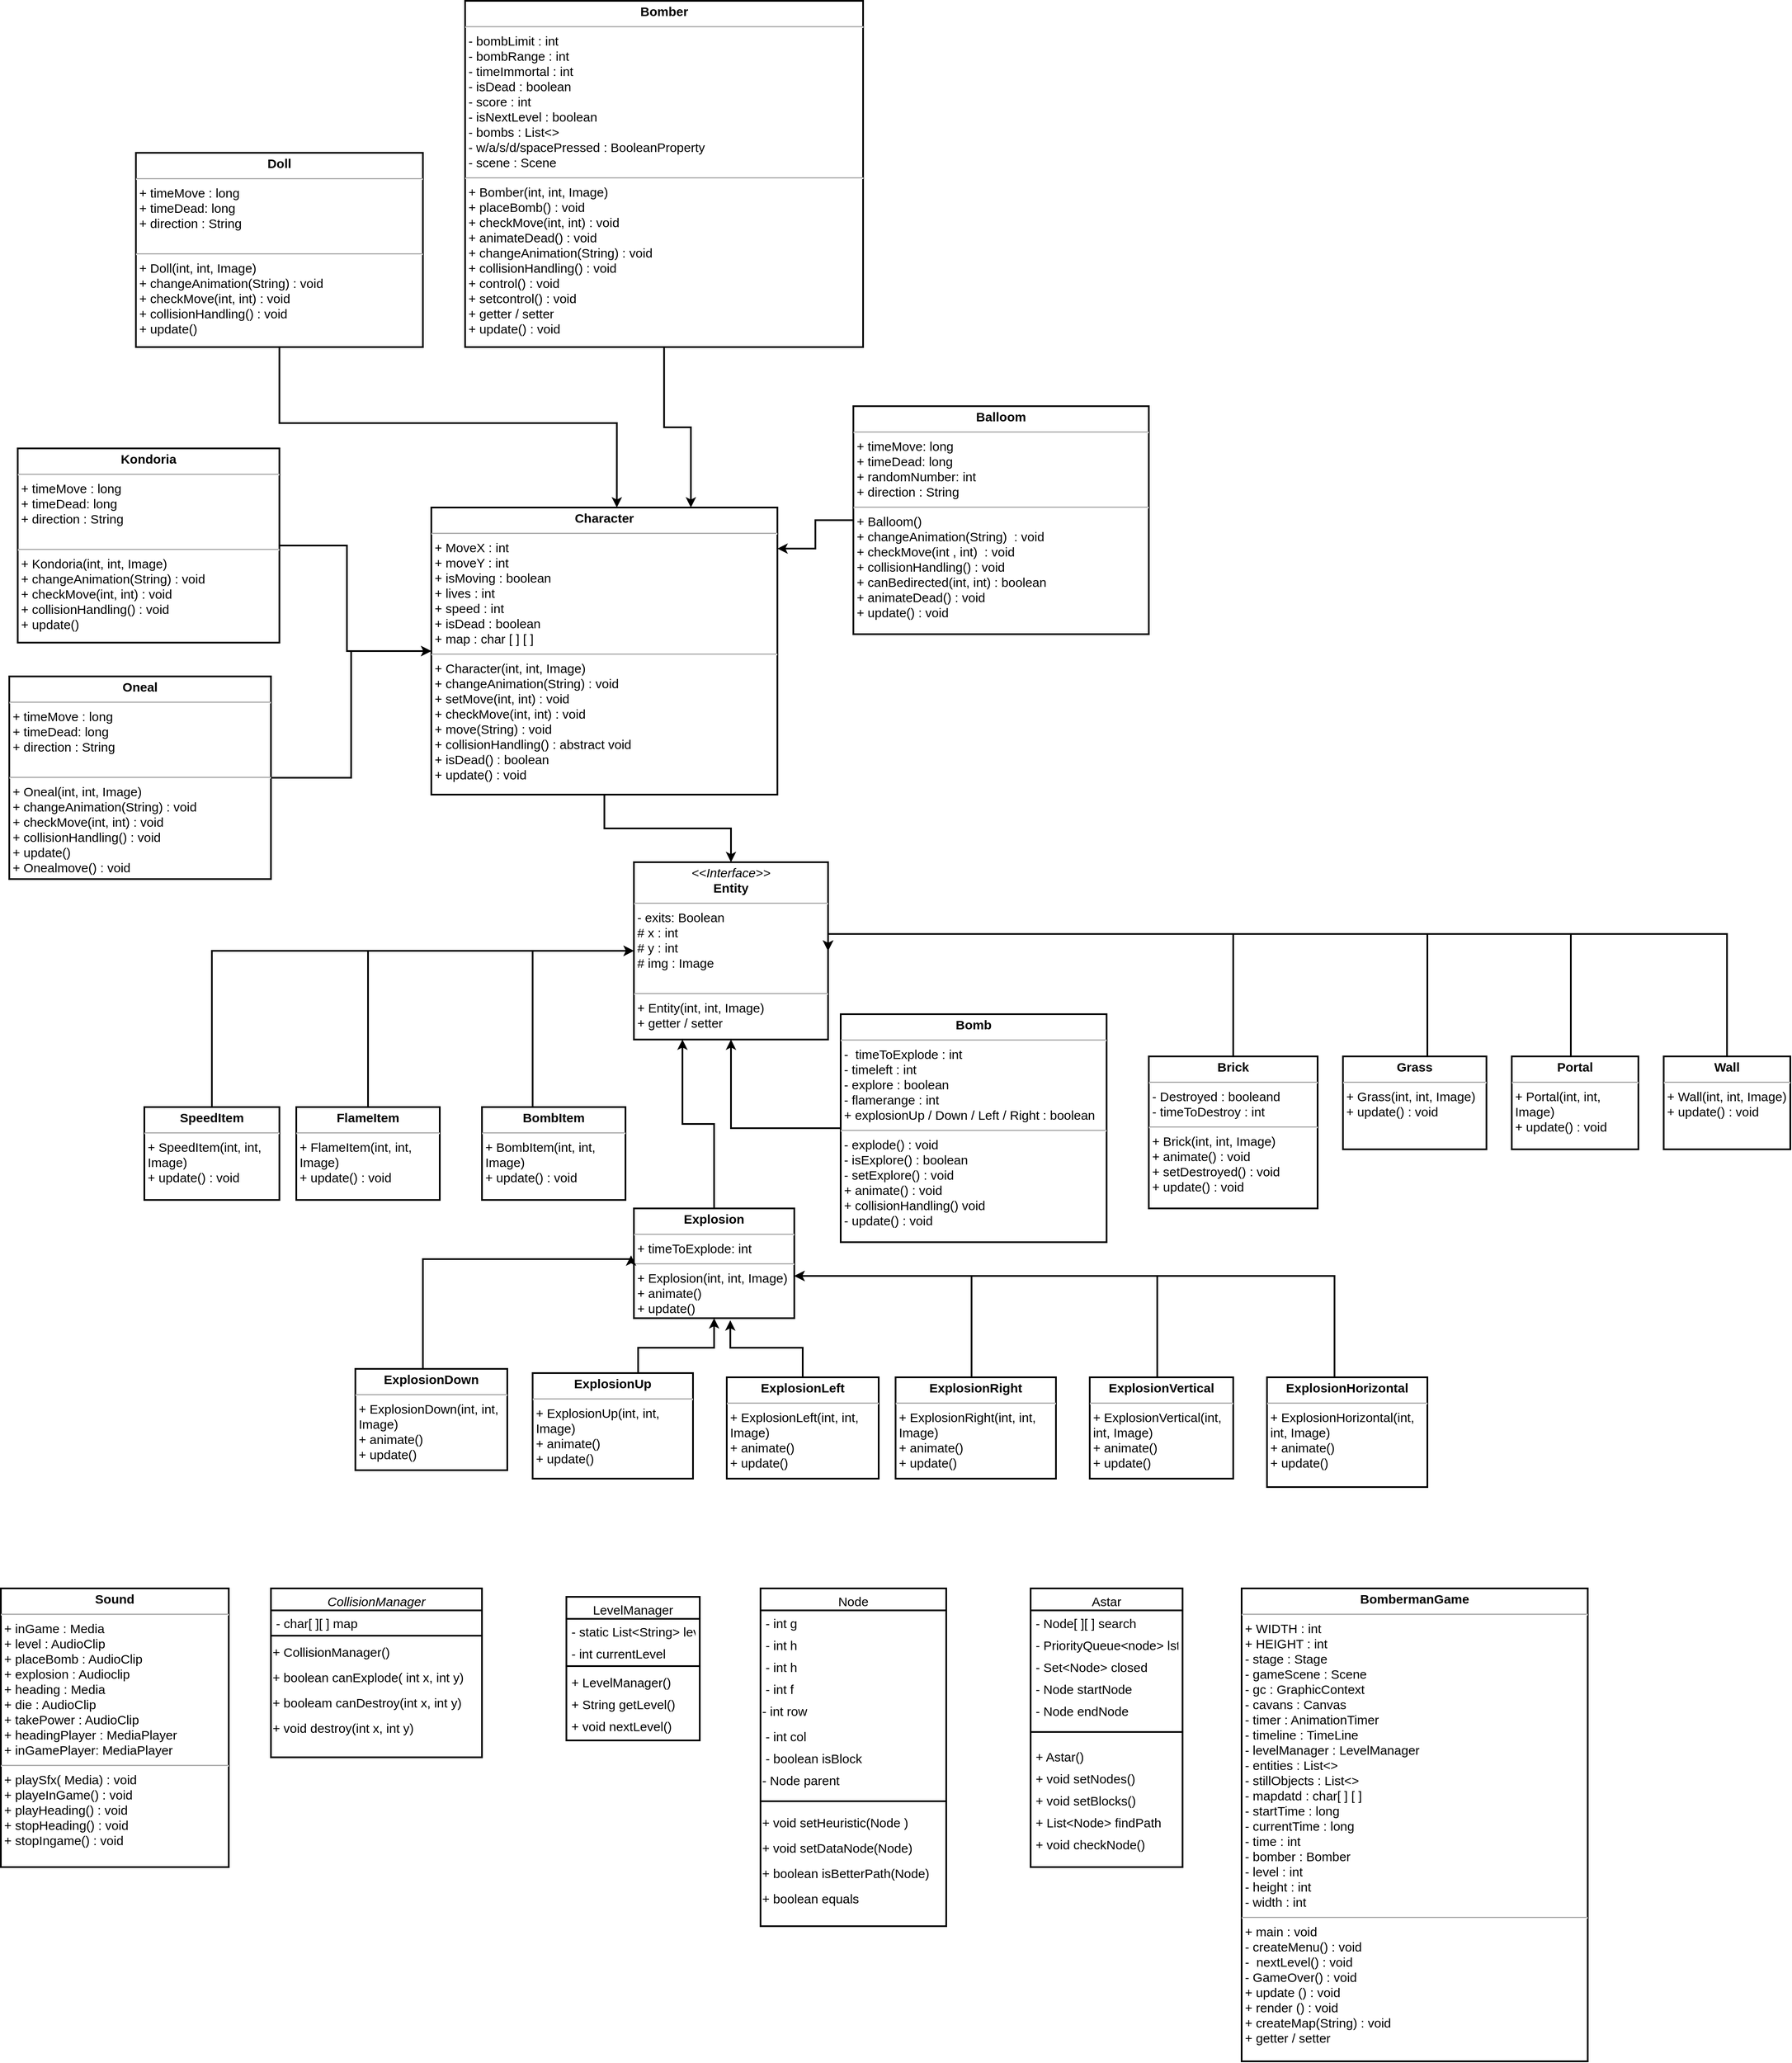 <mxfile version="21.1.2" type="device" pages="2">
  <diagram id="C5RBs43oDa-KdzZeNtuy" name="Page-1">
    <mxGraphModel dx="2100" dy="1338" grid="1" gridSize="10" guides="1" tooltips="1" connect="1" arrows="1" fold="1" page="1" pageScale="1" pageWidth="2339" pageHeight="3300" math="0" shadow="0">
      <root>
        <mxCell id="WIyWlLk6GJQsqaUBKTNV-0" />
        <mxCell id="WIyWlLk6GJQsqaUBKTNV-1" parent="WIyWlLk6GJQsqaUBKTNV-0" />
        <mxCell id="zkfFHV4jXpPFQw0GAbJ--0" value="CollisionManager" style="swimlane;fontStyle=2;align=center;verticalAlign=top;childLayout=stackLayout;horizontal=1;startSize=26;horizontalStack=0;resizeParent=1;resizeLast=0;collapsible=1;marginBottom=0;rounded=0;shadow=0;strokeWidth=2;fontSize=15;" parent="WIyWlLk6GJQsqaUBKTNV-1" vertex="1">
          <mxGeometry x="450" y="2240" width="250" height="200" as="geometry">
            <mxRectangle x="230" y="140" width="160" height="26" as="alternateBounds" />
          </mxGeometry>
        </mxCell>
        <mxCell id="zkfFHV4jXpPFQw0GAbJ--1" value="- char[ ][ ] map" style="text;align=left;verticalAlign=top;spacingLeft=4;spacingRight=4;overflow=hidden;rotatable=0;points=[[0,0.5],[1,0.5]];portConstraint=eastwest;fontSize=15;strokeWidth=2;" parent="zkfFHV4jXpPFQw0GAbJ--0" vertex="1">
          <mxGeometry y="26" width="250" height="26" as="geometry" />
        </mxCell>
        <mxCell id="zkfFHV4jXpPFQw0GAbJ--4" value="" style="line;html=1;strokeWidth=2;align=left;verticalAlign=middle;spacingTop=-1;spacingLeft=3;spacingRight=3;rotatable=0;labelPosition=right;points=[];portConstraint=eastwest;fontSize=15;" parent="zkfFHV4jXpPFQw0GAbJ--0" vertex="1">
          <mxGeometry y="52" width="250" height="8" as="geometry" />
        </mxCell>
        <mxCell id="-Rn3X5GHyDKgFZc6s9M0-0" value="+ CollisionManager()" style="text;html=1;align=left;verticalAlign=middle;resizable=0;points=[];autosize=1;strokeColor=none;fillColor=none;fontSize=15;strokeWidth=2;" vertex="1" parent="zkfFHV4jXpPFQw0GAbJ--0">
          <mxGeometry y="60" width="250" height="30" as="geometry" />
        </mxCell>
        <mxCell id="-Rn3X5GHyDKgFZc6s9M0-4" value="+ boolean canExplode( int x, int y)" style="text;html=1;align=left;verticalAlign=middle;resizable=0;points=[];autosize=1;strokeColor=none;fillColor=none;fontSize=15;strokeWidth=2;" vertex="1" parent="zkfFHV4jXpPFQw0GAbJ--0">
          <mxGeometry y="90" width="250" height="30" as="geometry" />
        </mxCell>
        <mxCell id="-Rn3X5GHyDKgFZc6s9M0-6" value="+ booleam canDestroy(int x, int y)" style="text;html=1;align=left;verticalAlign=middle;resizable=0;points=[];autosize=1;strokeColor=none;fillColor=none;fontSize=15;strokeWidth=2;" vertex="1" parent="zkfFHV4jXpPFQw0GAbJ--0">
          <mxGeometry y="120" width="250" height="30" as="geometry" />
        </mxCell>
        <mxCell id="-Rn3X5GHyDKgFZc6s9M0-10" value="+ void destroy(int x, int y)" style="text;html=1;align=left;verticalAlign=middle;resizable=0;points=[];autosize=1;strokeColor=none;fillColor=none;fontSize=15;strokeWidth=2;" vertex="1" parent="zkfFHV4jXpPFQw0GAbJ--0">
          <mxGeometry y="150" width="250" height="30" as="geometry" />
        </mxCell>
        <mxCell id="zkfFHV4jXpPFQw0GAbJ--6" value="Astar" style="swimlane;fontStyle=0;align=center;verticalAlign=top;childLayout=stackLayout;horizontal=1;startSize=26;horizontalStack=0;resizeParent=1;resizeLast=0;collapsible=1;marginBottom=0;rounded=0;shadow=0;strokeWidth=2;fontSize=15;" parent="WIyWlLk6GJQsqaUBKTNV-1" vertex="1">
          <mxGeometry x="1350" y="2240" width="180" height="330" as="geometry">
            <mxRectangle x="130" y="380" width="160" height="26" as="alternateBounds" />
          </mxGeometry>
        </mxCell>
        <mxCell id="zkfFHV4jXpPFQw0GAbJ--8" value="- Node[ ][ ] search&#xa;" style="text;align=left;verticalAlign=top;spacingLeft=4;spacingRight=4;overflow=hidden;rotatable=0;points=[[0,0.5],[1,0.5]];portConstraint=eastwest;rounded=0;shadow=0;html=0;fontSize=15;strokeWidth=2;" parent="zkfFHV4jXpPFQw0GAbJ--6" vertex="1">
          <mxGeometry y="26" width="180" height="26" as="geometry" />
        </mxCell>
        <mxCell id="-Rn3X5GHyDKgFZc6s9M0-26" value="- PriorityQueue&lt;node&gt; lst" style="text;align=left;verticalAlign=top;spacingLeft=4;spacingRight=4;overflow=hidden;rotatable=0;points=[[0,0.5],[1,0.5]];portConstraint=eastwest;rounded=0;shadow=0;html=0;fontSize=15;strokeWidth=2;" vertex="1" parent="zkfFHV4jXpPFQw0GAbJ--6">
          <mxGeometry y="52" width="180" height="26" as="geometry" />
        </mxCell>
        <mxCell id="-Rn3X5GHyDKgFZc6s9M0-27" value="- Set&lt;Node&gt; closed" style="text;align=left;verticalAlign=top;spacingLeft=4;spacingRight=4;overflow=hidden;rotatable=0;points=[[0,0.5],[1,0.5]];portConstraint=eastwest;rounded=0;shadow=0;html=0;fontSize=15;strokeWidth=2;" vertex="1" parent="zkfFHV4jXpPFQw0GAbJ--6">
          <mxGeometry y="78" width="180" height="26" as="geometry" />
        </mxCell>
        <mxCell id="-Rn3X5GHyDKgFZc6s9M0-28" value="- Node startNode" style="text;align=left;verticalAlign=top;spacingLeft=4;spacingRight=4;overflow=hidden;rotatable=0;points=[[0,0.5],[1,0.5]];portConstraint=eastwest;rounded=0;shadow=0;html=0;fontSize=15;strokeWidth=2;" vertex="1" parent="zkfFHV4jXpPFQw0GAbJ--6">
          <mxGeometry y="104" width="180" height="26" as="geometry" />
        </mxCell>
        <mxCell id="-Rn3X5GHyDKgFZc6s9M0-29" value="- Node endNode" style="text;align=left;verticalAlign=top;spacingLeft=4;spacingRight=4;overflow=hidden;rotatable=0;points=[[0,0.5],[1,0.5]];portConstraint=eastwest;rounded=0;shadow=0;html=0;fontSize=15;strokeWidth=2;" vertex="1" parent="zkfFHV4jXpPFQw0GAbJ--6">
          <mxGeometry y="130" width="180" height="26" as="geometry" />
        </mxCell>
        <mxCell id="zkfFHV4jXpPFQw0GAbJ--9" value="" style="line;html=1;strokeWidth=2;align=left;verticalAlign=middle;spacingTop=-1;spacingLeft=3;spacingRight=3;rotatable=0;labelPosition=right;points=[];portConstraint=eastwest;fontSize=15;" parent="zkfFHV4jXpPFQw0GAbJ--6" vertex="1">
          <mxGeometry y="156" width="180" height="28" as="geometry" />
        </mxCell>
        <mxCell id="zkfFHV4jXpPFQw0GAbJ--11" value="+ Astar() " style="text;align=left;verticalAlign=top;spacingLeft=4;spacingRight=4;overflow=hidden;rotatable=0;points=[[0,0.5],[1,0.5]];portConstraint=eastwest;fontSize=15;strokeWidth=2;" parent="zkfFHV4jXpPFQw0GAbJ--6" vertex="1">
          <mxGeometry y="184" width="180" height="26" as="geometry" />
        </mxCell>
        <mxCell id="-Rn3X5GHyDKgFZc6s9M0-30" value="+ void setNodes()" style="text;align=left;verticalAlign=top;spacingLeft=4;spacingRight=4;overflow=hidden;rotatable=0;points=[[0,0.5],[1,0.5]];portConstraint=eastwest;fontSize=15;strokeWidth=2;" vertex="1" parent="zkfFHV4jXpPFQw0GAbJ--6">
          <mxGeometry y="210" width="180" height="26" as="geometry" />
        </mxCell>
        <mxCell id="-Rn3X5GHyDKgFZc6s9M0-31" value="+ void setBlocks()" style="text;align=left;verticalAlign=top;spacingLeft=4;spacingRight=4;overflow=hidden;rotatable=0;points=[[0,0.5],[1,0.5]];portConstraint=eastwest;fontSize=15;strokeWidth=2;" vertex="1" parent="zkfFHV4jXpPFQw0GAbJ--6">
          <mxGeometry y="236" width="180" height="26" as="geometry" />
        </mxCell>
        <mxCell id="-Rn3X5GHyDKgFZc6s9M0-32" value="+ List&lt;Node&gt; findPath" style="text;align=left;verticalAlign=top;spacingLeft=4;spacingRight=4;overflow=hidden;rotatable=0;points=[[0,0.5],[1,0.5]];portConstraint=eastwest;fontSize=15;strokeWidth=2;" vertex="1" parent="zkfFHV4jXpPFQw0GAbJ--6">
          <mxGeometry y="262" width="180" height="26" as="geometry" />
        </mxCell>
        <mxCell id="-Rn3X5GHyDKgFZc6s9M0-33" value="+ void checkNode()" style="text;align=left;verticalAlign=top;spacingLeft=4;spacingRight=4;overflow=hidden;rotatable=0;points=[[0,0.5],[1,0.5]];portConstraint=eastwest;fontSize=15;strokeWidth=2;" vertex="1" parent="zkfFHV4jXpPFQw0GAbJ--6">
          <mxGeometry y="288" width="180" height="26" as="geometry" />
        </mxCell>
        <mxCell id="zkfFHV4jXpPFQw0GAbJ--13" value="Node" style="swimlane;fontStyle=0;align=center;verticalAlign=top;childLayout=stackLayout;horizontal=1;startSize=26;horizontalStack=0;resizeParent=1;resizeLast=0;collapsible=1;marginBottom=0;rounded=0;shadow=0;strokeWidth=2;fontSize=15;" parent="WIyWlLk6GJQsqaUBKTNV-1" vertex="1">
          <mxGeometry x="1030" y="2240" width="220" height="400" as="geometry">
            <mxRectangle x="610" y="40" width="170" height="26" as="alternateBounds" />
          </mxGeometry>
        </mxCell>
        <mxCell id="zkfFHV4jXpPFQw0GAbJ--14" value="- int g&#xa;" style="text;align=left;verticalAlign=top;spacingLeft=4;spacingRight=4;overflow=hidden;rotatable=0;points=[[0,0.5],[1,0.5]];portConstraint=eastwest;fontSize=15;strokeWidth=2;" parent="zkfFHV4jXpPFQw0GAbJ--13" vertex="1">
          <mxGeometry y="26" width="220" height="26" as="geometry" />
        </mxCell>
        <mxCell id="-Rn3X5GHyDKgFZc6s9M0-13" value="- int h" style="text;align=left;verticalAlign=top;spacingLeft=4;spacingRight=4;overflow=hidden;rotatable=0;points=[[0,0.5],[1,0.5]];portConstraint=eastwest;fontSize=15;strokeWidth=2;" vertex="1" parent="zkfFHV4jXpPFQw0GAbJ--13">
          <mxGeometry y="52" width="220" height="26" as="geometry" />
        </mxCell>
        <mxCell id="-Rn3X5GHyDKgFZc6s9M0-14" value="- int h" style="text;align=left;verticalAlign=top;spacingLeft=4;spacingRight=4;overflow=hidden;rotatable=0;points=[[0,0.5],[1,0.5]];portConstraint=eastwest;fontSize=15;strokeWidth=2;" vertex="1" parent="zkfFHV4jXpPFQw0GAbJ--13">
          <mxGeometry y="78" width="220" height="26" as="geometry" />
        </mxCell>
        <mxCell id="-Rn3X5GHyDKgFZc6s9M0-15" value="- int f" style="text;align=left;verticalAlign=top;spacingLeft=4;spacingRight=4;overflow=hidden;rotatable=0;points=[[0,0.5],[1,0.5]];portConstraint=eastwest;fontSize=15;strokeWidth=2;" vertex="1" parent="zkfFHV4jXpPFQw0GAbJ--13">
          <mxGeometry y="104" width="220" height="26" as="geometry" />
        </mxCell>
        <mxCell id="-Rn3X5GHyDKgFZc6s9M0-16" value="- int row" style="text;html=1;align=left;verticalAlign=middle;resizable=0;points=[];autosize=1;strokeColor=none;fillColor=none;fontSize=15;strokeWidth=2;" vertex="1" parent="zkfFHV4jXpPFQw0GAbJ--13">
          <mxGeometry y="130" width="220" height="30" as="geometry" />
        </mxCell>
        <mxCell id="-Rn3X5GHyDKgFZc6s9M0-18" value="- int col" style="text;align=left;verticalAlign=top;spacingLeft=4;spacingRight=4;overflow=hidden;rotatable=0;points=[[0,0.5],[1,0.5]];portConstraint=eastwest;fontSize=15;strokeWidth=2;" vertex="1" parent="zkfFHV4jXpPFQw0GAbJ--13">
          <mxGeometry y="160" width="220" height="26" as="geometry" />
        </mxCell>
        <mxCell id="-Rn3X5GHyDKgFZc6s9M0-19" value="- boolean isBlock" style="text;align=left;verticalAlign=top;spacingLeft=4;spacingRight=4;overflow=hidden;rotatable=0;points=[[0,0.5],[1,0.5]];portConstraint=eastwest;fontSize=15;strokeWidth=2;" vertex="1" parent="zkfFHV4jXpPFQw0GAbJ--13">
          <mxGeometry y="186" width="220" height="26" as="geometry" />
        </mxCell>
        <mxCell id="-Rn3X5GHyDKgFZc6s9M0-20" value="- Node parent" style="text;html=1;align=left;verticalAlign=middle;resizable=0;points=[];autosize=1;strokeColor=none;fillColor=none;fontSize=15;strokeWidth=2;" vertex="1" parent="zkfFHV4jXpPFQw0GAbJ--13">
          <mxGeometry y="212" width="220" height="30" as="geometry" />
        </mxCell>
        <mxCell id="zkfFHV4jXpPFQw0GAbJ--15" value="" style="line;html=1;strokeWidth=2;align=left;verticalAlign=middle;spacingTop=-1;spacingLeft=3;spacingRight=3;rotatable=0;labelPosition=right;points=[];portConstraint=eastwest;fontSize=15;" parent="zkfFHV4jXpPFQw0GAbJ--13" vertex="1">
          <mxGeometry y="242" width="220" height="20" as="geometry" />
        </mxCell>
        <mxCell id="-Rn3X5GHyDKgFZc6s9M0-22" value="+ void setHeuristic(Node )" style="text;html=1;align=left;verticalAlign=middle;resizable=0;points=[];autosize=1;strokeColor=none;fillColor=none;fontSize=15;strokeWidth=2;" vertex="1" parent="zkfFHV4jXpPFQw0GAbJ--13">
          <mxGeometry y="262" width="220" height="30" as="geometry" />
        </mxCell>
        <mxCell id="-Rn3X5GHyDKgFZc6s9M0-23" value="+ void setDataNode(Node)" style="text;html=1;align=left;verticalAlign=middle;resizable=0;points=[];autosize=1;strokeColor=none;fillColor=none;fontSize=15;strokeWidth=2;" vertex="1" parent="zkfFHV4jXpPFQw0GAbJ--13">
          <mxGeometry y="292" width="220" height="30" as="geometry" />
        </mxCell>
        <mxCell id="-Rn3X5GHyDKgFZc6s9M0-24" value="+ boolean isBetterPath(Node)" style="text;html=1;align=left;verticalAlign=middle;resizable=0;points=[];autosize=1;strokeColor=none;fillColor=none;fontSize=15;strokeWidth=2;" vertex="1" parent="zkfFHV4jXpPFQw0GAbJ--13">
          <mxGeometry y="322" width="220" height="30" as="geometry" />
        </mxCell>
        <mxCell id="-Rn3X5GHyDKgFZc6s9M0-25" value="+ boolean equals" style="text;html=1;align=left;verticalAlign=middle;resizable=0;points=[];autosize=1;strokeColor=none;fillColor=none;fontSize=15;strokeWidth=2;" vertex="1" parent="zkfFHV4jXpPFQw0GAbJ--13">
          <mxGeometry y="352" width="220" height="30" as="geometry" />
        </mxCell>
        <mxCell id="zkfFHV4jXpPFQw0GAbJ--17" value="LevelManager" style="swimlane;fontStyle=0;align=center;verticalAlign=top;childLayout=stackLayout;horizontal=1;startSize=26;horizontalStack=0;resizeParent=1;resizeLast=0;collapsible=1;marginBottom=0;rounded=0;shadow=0;strokeWidth=2;fontSize=15;" parent="WIyWlLk6GJQsqaUBKTNV-1" vertex="1">
          <mxGeometry x="800" y="2250" width="158" height="170" as="geometry">
            <mxRectangle x="550" y="140" width="160" height="26" as="alternateBounds" />
          </mxGeometry>
        </mxCell>
        <mxCell id="zkfFHV4jXpPFQw0GAbJ--18" value="- static List&lt;String&gt; level" style="text;align=left;verticalAlign=top;spacingLeft=4;spacingRight=4;overflow=hidden;rotatable=0;points=[[0,0.5],[1,0.5]];portConstraint=eastwest;fontSize=15;strokeWidth=2;" parent="zkfFHV4jXpPFQw0GAbJ--17" vertex="1">
          <mxGeometry y="26" width="158" height="26" as="geometry" />
        </mxCell>
        <mxCell id="zkfFHV4jXpPFQw0GAbJ--21" value="- int currentLevel" style="text;align=left;verticalAlign=top;spacingLeft=4;spacingRight=4;overflow=hidden;rotatable=0;points=[[0,0.5],[1,0.5]];portConstraint=eastwest;rounded=0;shadow=0;html=0;fontSize=15;strokeWidth=2;" parent="zkfFHV4jXpPFQw0GAbJ--17" vertex="1">
          <mxGeometry y="52" width="158" height="26" as="geometry" />
        </mxCell>
        <mxCell id="zkfFHV4jXpPFQw0GAbJ--23" value="" style="line;html=1;strokeWidth=2;align=left;verticalAlign=middle;spacingTop=-1;spacingLeft=3;spacingRight=3;rotatable=0;labelPosition=right;points=[];portConstraint=eastwest;fontSize=15;" parent="zkfFHV4jXpPFQw0GAbJ--17" vertex="1">
          <mxGeometry y="78" width="158" height="8" as="geometry" />
        </mxCell>
        <mxCell id="zkfFHV4jXpPFQw0GAbJ--24" value="+ LevelManager()" style="text;align=left;verticalAlign=top;spacingLeft=4;spacingRight=4;overflow=hidden;rotatable=0;points=[[0,0.5],[1,0.5]];portConstraint=eastwest;fontSize=15;strokeWidth=2;" parent="zkfFHV4jXpPFQw0GAbJ--17" vertex="1">
          <mxGeometry y="86" width="158" height="26" as="geometry" />
        </mxCell>
        <mxCell id="zkfFHV4jXpPFQw0GAbJ--25" value="+ String getLevel()" style="text;align=left;verticalAlign=top;spacingLeft=4;spacingRight=4;overflow=hidden;rotatable=0;points=[[0,0.5],[1,0.5]];portConstraint=eastwest;fontSize=15;strokeWidth=2;" parent="zkfFHV4jXpPFQw0GAbJ--17" vertex="1">
          <mxGeometry y="112" width="158" height="26" as="geometry" />
        </mxCell>
        <mxCell id="-Rn3X5GHyDKgFZc6s9M0-11" value="+ void nextLevel()" style="text;align=left;verticalAlign=top;spacingLeft=4;spacingRight=4;overflow=hidden;rotatable=0;points=[[0,0.5],[1,0.5]];portConstraint=eastwest;fontSize=15;strokeWidth=2;" vertex="1" parent="zkfFHV4jXpPFQw0GAbJ--17">
          <mxGeometry y="138" width="158" height="26" as="geometry" />
        </mxCell>
        <mxCell id="-Rn3X5GHyDKgFZc6s9M0-38" value="&lt;p style=&quot;margin: 4px 0px 0px; text-align: center; font-size: 15px;&quot;&gt;&lt;i style=&quot;font-size: 15px;&quot;&gt;&amp;lt;&amp;lt;Interface&amp;gt;&amp;gt;&lt;/i&gt;&lt;br style=&quot;font-size: 15px;&quot;&gt;&lt;b style=&quot;font-size: 15px;&quot;&gt;Entity&lt;/b&gt;&lt;/p&gt;&lt;hr style=&quot;font-size: 15px;&quot;&gt;&lt;p style=&quot;margin: 0px 0px 0px 4px; font-size: 15px;&quot;&gt;- exits: Boolean&lt;br style=&quot;font-size: 15px;&quot;&gt;# x : int&lt;/p&gt;&lt;p style=&quot;margin: 0px 0px 0px 4px; font-size: 15px;&quot;&gt;# y : int&lt;/p&gt;&lt;p style=&quot;margin: 0px 0px 0px 4px; font-size: 15px;&quot;&gt;# img : Image&amp;nbsp;&lt;/p&gt;&lt;p style=&quot;margin: 0px 0px 0px 4px; font-size: 15px;&quot;&gt;&lt;br style=&quot;font-size: 15px;&quot;&gt;&lt;/p&gt;&lt;hr style=&quot;font-size: 15px;&quot;&gt;&lt;p style=&quot;margin: 0px 0px 0px 4px; font-size: 15px;&quot;&gt;+ Entity(int, int, Image)&lt;br style=&quot;font-size: 15px;&quot;&gt;+ getter / setter&lt;/p&gt;" style="verticalAlign=top;align=left;overflow=fill;fontSize=15;fontFamily=Helvetica;html=1;whiteSpace=wrap;strokeWidth=2;" vertex="1" parent="WIyWlLk6GJQsqaUBKTNV-1">
          <mxGeometry x="880" y="1380" width="230" height="210" as="geometry" />
        </mxCell>
        <mxCell id="-Rn3X5GHyDKgFZc6s9M0-117" style="edgeStyle=orthogonalEdgeStyle;rounded=0;orthogonalLoop=1;jettySize=auto;html=1;entryX=0;entryY=0.5;entryDx=0;entryDy=0;strokeWidth=2;" edge="1" parent="WIyWlLk6GJQsqaUBKTNV-1" source="-Rn3X5GHyDKgFZc6s9M0-39" target="-Rn3X5GHyDKgFZc6s9M0-38">
          <mxGeometry relative="1" as="geometry">
            <Array as="points">
              <mxPoint x="760" y="1485" />
            </Array>
          </mxGeometry>
        </mxCell>
        <mxCell id="-Rn3X5GHyDKgFZc6s9M0-39" value="&lt;p style=&quot;margin: 4px 0px 0px; text-align: center; font-size: 15px;&quot;&gt;&lt;b style=&quot;font-size: 15px;&quot;&gt;BombItem&lt;/b&gt;&lt;/p&gt;&lt;hr style=&quot;font-size: 15px;&quot;&gt;&lt;p style=&quot;margin: 0px 0px 0px 4px; font-size: 15px;&quot;&gt;&lt;span style=&quot;background-color: initial; font-size: 15px;&quot;&gt;+ BombItem(int, int, Image)&lt;/span&gt;&lt;/p&gt;&lt;p style=&quot;margin: 0px 0px 0px 4px; font-size: 15px;&quot;&gt;&lt;span style=&quot;background-color: initial; font-size: 15px;&quot;&gt;+ update() : void&lt;/span&gt;&lt;/p&gt;" style="verticalAlign=top;align=left;overflow=fill;fontSize=15;fontFamily=Helvetica;html=1;whiteSpace=wrap;strokeWidth=2;" vertex="1" parent="WIyWlLk6GJQsqaUBKTNV-1">
          <mxGeometry x="700" y="1670" width="170" height="110" as="geometry" />
        </mxCell>
        <mxCell id="-Rn3X5GHyDKgFZc6s9M0-118" style="edgeStyle=orthogonalEdgeStyle;rounded=0;orthogonalLoop=1;jettySize=auto;html=1;entryX=0;entryY=0.5;entryDx=0;entryDy=0;strokeWidth=2;" edge="1" parent="WIyWlLk6GJQsqaUBKTNV-1" source="-Rn3X5GHyDKgFZc6s9M0-41" target="-Rn3X5GHyDKgFZc6s9M0-38">
          <mxGeometry relative="1" as="geometry">
            <Array as="points">
              <mxPoint x="565" y="1485" />
            </Array>
          </mxGeometry>
        </mxCell>
        <mxCell id="-Rn3X5GHyDKgFZc6s9M0-41" value="&lt;p style=&quot;margin: 4px 0px 0px; text-align: center; font-size: 15px;&quot;&gt;&lt;b style=&quot;font-size: 15px;&quot;&gt;FlameItem&lt;/b&gt;&lt;/p&gt;&lt;hr style=&quot;font-size: 15px;&quot;&gt;&lt;p style=&quot;margin: 0px 0px 0px 4px; font-size: 15px;&quot;&gt;&lt;span style=&quot;background-color: initial; font-size: 15px;&quot;&gt;+ FlameItem(int, int, Image)&lt;/span&gt;&lt;/p&gt;&lt;p style=&quot;margin: 0px 0px 0px 4px; font-size: 15px;&quot;&gt;&lt;span style=&quot;background-color: initial; font-size: 15px;&quot;&gt;+ update() : void&lt;/span&gt;&lt;/p&gt;" style="verticalAlign=top;align=left;overflow=fill;fontSize=15;fontFamily=Helvetica;html=1;whiteSpace=wrap;strokeWidth=2;" vertex="1" parent="WIyWlLk6GJQsqaUBKTNV-1">
          <mxGeometry x="480" y="1670" width="170" height="110" as="geometry" />
        </mxCell>
        <mxCell id="-Rn3X5GHyDKgFZc6s9M0-119" style="edgeStyle=orthogonalEdgeStyle;rounded=0;orthogonalLoop=1;jettySize=auto;html=1;entryX=0;entryY=0.5;entryDx=0;entryDy=0;strokeWidth=2;" edge="1" parent="WIyWlLk6GJQsqaUBKTNV-1" source="-Rn3X5GHyDKgFZc6s9M0-44" target="-Rn3X5GHyDKgFZc6s9M0-38">
          <mxGeometry relative="1" as="geometry">
            <Array as="points">
              <mxPoint x="380" y="1485" />
            </Array>
          </mxGeometry>
        </mxCell>
        <mxCell id="-Rn3X5GHyDKgFZc6s9M0-44" value="&lt;p style=&quot;margin: 4px 0px 0px; text-align: center; font-size: 15px;&quot;&gt;&lt;b style=&quot;font-size: 15px;&quot;&gt;SpeedItem&lt;/b&gt;&lt;/p&gt;&lt;hr style=&quot;font-size: 15px;&quot;&gt;&lt;p style=&quot;margin: 0px 0px 0px 4px; font-size: 15px;&quot;&gt;&lt;span style=&quot;background-color: initial; font-size: 15px;&quot;&gt;+ SpeedItem(int, int, Image)&lt;/span&gt;&lt;/p&gt;&lt;p style=&quot;margin: 0px 0px 0px 4px; font-size: 15px;&quot;&gt;&lt;span style=&quot;background-color: initial; font-size: 15px;&quot;&gt;+ update() : void&lt;/span&gt;&lt;/p&gt;" style="verticalAlign=top;align=left;overflow=fill;fontSize=15;fontFamily=Helvetica;html=1;whiteSpace=wrap;strokeWidth=2;" vertex="1" parent="WIyWlLk6GJQsqaUBKTNV-1">
          <mxGeometry x="300" y="1670" width="160" height="110" as="geometry" />
        </mxCell>
        <mxCell id="-Rn3X5GHyDKgFZc6s9M0-115" style="edgeStyle=orthogonalEdgeStyle;rounded=0;orthogonalLoop=1;jettySize=auto;html=1;entryX=0.25;entryY=1;entryDx=0;entryDy=0;strokeWidth=2;" edge="1" parent="WIyWlLk6GJQsqaUBKTNV-1" source="-Rn3X5GHyDKgFZc6s9M0-47" target="-Rn3X5GHyDKgFZc6s9M0-38">
          <mxGeometry relative="1" as="geometry" />
        </mxCell>
        <mxCell id="-Rn3X5GHyDKgFZc6s9M0-47" value="&lt;p style=&quot;margin: 4px 0px 0px; text-align: center; font-size: 15px;&quot;&gt;&lt;b style=&quot;font-size: 15px;&quot;&gt;Explosion&lt;/b&gt;&lt;/p&gt;&lt;hr style=&quot;font-size: 15px;&quot;&gt;&lt;p style=&quot;margin: 0px 0px 0px 4px; font-size: 15px;&quot;&gt;+ timeToExplode: int&lt;/p&gt;&lt;hr style=&quot;font-size: 15px;&quot;&gt;&lt;p style=&quot;margin: 0px 0px 0px 4px; font-size: 15px;&quot;&gt;+ Explosion(int, int, Image)&lt;/p&gt;&lt;p style=&quot;margin: 0px 0px 0px 4px; font-size: 15px;&quot;&gt;+ animate()&lt;/p&gt;&lt;p style=&quot;margin: 0px 0px 0px 4px; font-size: 15px;&quot;&gt;+ update()&lt;/p&gt;&lt;p style=&quot;margin: 0px 0px 0px 4px; font-size: 15px;&quot;&gt;&lt;br style=&quot;font-size: 15px;&quot;&gt;&lt;/p&gt;" style="verticalAlign=top;align=left;overflow=fill;fontSize=15;fontFamily=Helvetica;html=1;whiteSpace=wrap;strokeWidth=2;" vertex="1" parent="WIyWlLk6GJQsqaUBKTNV-1">
          <mxGeometry x="880" y="1790" width="190" height="130" as="geometry" />
        </mxCell>
        <mxCell id="-Rn3X5GHyDKgFZc6s9M0-51" style="edgeStyle=orthogonalEdgeStyle;rounded=0;orthogonalLoop=1;jettySize=auto;html=1;entryX=-0.018;entryY=0.428;entryDx=0;entryDy=0;entryPerimeter=0;fontSize=15;strokeWidth=2;" edge="1" parent="WIyWlLk6GJQsqaUBKTNV-1" source="-Rn3X5GHyDKgFZc6s9M0-49" target="-Rn3X5GHyDKgFZc6s9M0-47">
          <mxGeometry relative="1" as="geometry">
            <Array as="points">
              <mxPoint x="630" y="1850" />
              <mxPoint x="877" y="1850" />
            </Array>
          </mxGeometry>
        </mxCell>
        <mxCell id="-Rn3X5GHyDKgFZc6s9M0-49" value="&lt;p style=&quot;margin: 4px 0px 0px; text-align: center; font-size: 15px;&quot;&gt;&lt;b style=&quot;font-size: 15px;&quot;&gt;ExplosionDown&lt;/b&gt;&lt;/p&gt;&lt;hr style=&quot;font-size: 15px;&quot;&gt;&lt;p style=&quot;margin: 0px 0px 0px 4px; font-size: 15px;&quot;&gt;+ ExplosionDown(int, int, Image)&lt;/p&gt;&lt;p style=&quot;margin: 0px 0px 0px 4px; font-size: 15px;&quot;&gt;+ animate()&lt;/p&gt;&lt;p style=&quot;margin: 0px 0px 0px 4px; font-size: 15px;&quot;&gt;+ update()&lt;/p&gt;&lt;p style=&quot;margin: 0px 0px 0px 4px; font-size: 15px;&quot;&gt;&lt;br style=&quot;font-size: 15px;&quot;&gt;&lt;/p&gt;" style="verticalAlign=top;align=left;overflow=fill;fontSize=15;fontFamily=Helvetica;html=1;whiteSpace=wrap;strokeWidth=2;" vertex="1" parent="WIyWlLk6GJQsqaUBKTNV-1">
          <mxGeometry x="550" y="1980" width="180" height="120" as="geometry" />
        </mxCell>
        <mxCell id="-Rn3X5GHyDKgFZc6s9M0-52" style="edgeStyle=orthogonalEdgeStyle;rounded=0;orthogonalLoop=1;jettySize=auto;html=1;entryX=0.5;entryY=1;entryDx=0;entryDy=0;fontSize=15;strokeWidth=2;" edge="1" parent="WIyWlLk6GJQsqaUBKTNV-1" source="-Rn3X5GHyDKgFZc6s9M0-50" target="-Rn3X5GHyDKgFZc6s9M0-47">
          <mxGeometry relative="1" as="geometry">
            <Array as="points">
              <mxPoint x="885" y="1955" />
              <mxPoint x="975" y="1955" />
            </Array>
          </mxGeometry>
        </mxCell>
        <mxCell id="-Rn3X5GHyDKgFZc6s9M0-50" value="&lt;p style=&quot;margin: 4px 0px 0px; text-align: center; font-size: 15px;&quot;&gt;&lt;b style=&quot;font-size: 15px;&quot;&gt;ExplosionUp&lt;/b&gt;&lt;/p&gt;&lt;hr style=&quot;font-size: 15px;&quot;&gt;&lt;p style=&quot;margin: 0px 0px 0px 4px; font-size: 15px;&quot;&gt;+ ExplosionUp(int, int, Image)&lt;/p&gt;&lt;p style=&quot;margin: 0px 0px 0px 4px; font-size: 15px;&quot;&gt;+ animate()&lt;/p&gt;&lt;p style=&quot;margin: 0px 0px 0px 4px; font-size: 15px;&quot;&gt;+ update()&lt;/p&gt;&lt;p style=&quot;margin: 0px 0px 0px 4px; font-size: 15px;&quot;&gt;&lt;br style=&quot;font-size: 15px;&quot;&gt;&lt;/p&gt;" style="verticalAlign=top;align=left;overflow=fill;fontSize=15;fontFamily=Helvetica;html=1;whiteSpace=wrap;strokeWidth=2;" vertex="1" parent="WIyWlLk6GJQsqaUBKTNV-1">
          <mxGeometry x="760" y="1985" width="190" height="125" as="geometry" />
        </mxCell>
        <mxCell id="-Rn3X5GHyDKgFZc6s9M0-57" style="edgeStyle=orthogonalEdgeStyle;rounded=0;orthogonalLoop=1;jettySize=auto;html=1;entryX=0.601;entryY=1.019;entryDx=0;entryDy=0;entryPerimeter=0;fontSize=15;strokeWidth=2;" edge="1" parent="WIyWlLk6GJQsqaUBKTNV-1" source="-Rn3X5GHyDKgFZc6s9M0-53" target="-Rn3X5GHyDKgFZc6s9M0-47">
          <mxGeometry relative="1" as="geometry" />
        </mxCell>
        <mxCell id="-Rn3X5GHyDKgFZc6s9M0-53" value="&lt;p style=&quot;margin: 4px 0px 0px; text-align: center; font-size: 15px;&quot;&gt;&lt;b style=&quot;font-size: 15px;&quot;&gt;ExplosionLeft&lt;/b&gt;&lt;/p&gt;&lt;hr style=&quot;font-size: 15px;&quot;&gt;&lt;p style=&quot;margin: 0px 0px 0px 4px; font-size: 15px;&quot;&gt;+ ExplosionLeft(int, int, Image)&lt;/p&gt;&lt;p style=&quot;margin: 0px 0px 0px 4px; font-size: 15px;&quot;&gt;+ animate()&lt;/p&gt;&lt;p style=&quot;margin: 0px 0px 0px 4px; font-size: 15px;&quot;&gt;+ update()&lt;/p&gt;&lt;p style=&quot;margin: 0px 0px 0px 4px; font-size: 15px;&quot;&gt;&lt;br style=&quot;font-size: 15px;&quot;&gt;&lt;/p&gt;" style="verticalAlign=top;align=left;overflow=fill;fontSize=15;fontFamily=Helvetica;html=1;whiteSpace=wrap;strokeWidth=2;" vertex="1" parent="WIyWlLk6GJQsqaUBKTNV-1">
          <mxGeometry x="990" y="1990" width="180" height="120" as="geometry" />
        </mxCell>
        <mxCell id="-Rn3X5GHyDKgFZc6s9M0-62" style="edgeStyle=orthogonalEdgeStyle;rounded=0;orthogonalLoop=1;jettySize=auto;html=1;fontSize=15;strokeWidth=2;" edge="1" parent="WIyWlLk6GJQsqaUBKTNV-1" source="-Rn3X5GHyDKgFZc6s9M0-55">
          <mxGeometry relative="1" as="geometry">
            <mxPoint x="1070" y="1870" as="targetPoint" />
            <Array as="points">
              <mxPoint x="1280" y="1870" />
            </Array>
          </mxGeometry>
        </mxCell>
        <mxCell id="-Rn3X5GHyDKgFZc6s9M0-55" value="&lt;p style=&quot;margin: 4px 0px 0px; text-align: center; font-size: 15px;&quot;&gt;&lt;b style=&quot;font-size: 15px;&quot;&gt;ExplosionRight&lt;/b&gt;&lt;/p&gt;&lt;hr style=&quot;font-size: 15px;&quot;&gt;&lt;p style=&quot;margin: 0px 0px 0px 4px; font-size: 15px;&quot;&gt;+ ExplosionRight(int, int, Image)&lt;/p&gt;&lt;p style=&quot;margin: 0px 0px 0px 4px; font-size: 15px;&quot;&gt;+ animate()&lt;/p&gt;&lt;p style=&quot;margin: 0px 0px 0px 4px; font-size: 15px;&quot;&gt;+ update()&lt;/p&gt;&lt;p style=&quot;margin: 0px 0px 0px 4px; font-size: 15px;&quot;&gt;&lt;br style=&quot;font-size: 15px;&quot;&gt;&lt;/p&gt;" style="verticalAlign=top;align=left;overflow=fill;fontSize=15;fontFamily=Helvetica;html=1;whiteSpace=wrap;strokeWidth=2;" vertex="1" parent="WIyWlLk6GJQsqaUBKTNV-1">
          <mxGeometry x="1190" y="1990" width="190" height="120" as="geometry" />
        </mxCell>
        <mxCell id="-Rn3X5GHyDKgFZc6s9M0-59" style="edgeStyle=orthogonalEdgeStyle;rounded=0;orthogonalLoop=1;jettySize=auto;html=1;entryX=1;entryY=0.615;entryDx=0;entryDy=0;entryPerimeter=0;fontSize=15;strokeWidth=2;" edge="1" parent="WIyWlLk6GJQsqaUBKTNV-1" source="-Rn3X5GHyDKgFZc6s9M0-58" target="-Rn3X5GHyDKgFZc6s9M0-47">
          <mxGeometry relative="1" as="geometry">
            <Array as="points">
              <mxPoint x="1500" y="1870" />
            </Array>
          </mxGeometry>
        </mxCell>
        <mxCell id="-Rn3X5GHyDKgFZc6s9M0-58" value="&lt;p style=&quot;margin: 4px 0px 0px; text-align: center; font-size: 15px;&quot;&gt;&lt;b style=&quot;font-size: 15px;&quot;&gt;ExplosionVertical&lt;/b&gt;&lt;/p&gt;&lt;hr style=&quot;font-size: 15px;&quot;&gt;&lt;p style=&quot;margin: 0px 0px 0px 4px; font-size: 15px;&quot;&gt;+ ExplosionVertical(int, int, Image)&lt;/p&gt;&lt;p style=&quot;margin: 0px 0px 0px 4px; font-size: 15px;&quot;&gt;+ animate()&lt;/p&gt;&lt;p style=&quot;margin: 0px 0px 0px 4px; font-size: 15px;&quot;&gt;+ update()&lt;/p&gt;&lt;p style=&quot;margin: 0px 0px 0px 4px; font-size: 15px;&quot;&gt;&lt;br style=&quot;font-size: 15px;&quot;&gt;&lt;/p&gt;" style="verticalAlign=top;align=left;overflow=fill;fontSize=15;fontFamily=Helvetica;html=1;whiteSpace=wrap;strokeWidth=2;" vertex="1" parent="WIyWlLk6GJQsqaUBKTNV-1">
          <mxGeometry x="1420" y="1990" width="170" height="120" as="geometry" />
        </mxCell>
        <mxCell id="-Rn3X5GHyDKgFZc6s9M0-61" style="edgeStyle=orthogonalEdgeStyle;rounded=0;orthogonalLoop=1;jettySize=auto;html=1;fontSize=15;strokeWidth=2;" edge="1" parent="WIyWlLk6GJQsqaUBKTNV-1" source="-Rn3X5GHyDKgFZc6s9M0-60">
          <mxGeometry relative="1" as="geometry">
            <mxPoint x="1070" y="1870" as="targetPoint" />
            <Array as="points">
              <mxPoint x="1710" y="1870" />
            </Array>
          </mxGeometry>
        </mxCell>
        <mxCell id="-Rn3X5GHyDKgFZc6s9M0-60" value="&lt;p style=&quot;margin: 4px 0px 0px; text-align: center; font-size: 15px;&quot;&gt;&lt;b style=&quot;font-size: 15px;&quot;&gt;ExplosionHorizontal&lt;/b&gt;&lt;/p&gt;&lt;hr style=&quot;font-size: 15px;&quot;&gt;&lt;p style=&quot;margin: 0px 0px 0px 4px; font-size: 15px;&quot;&gt;+ ExplosionHorizontal(int, int, Image)&lt;/p&gt;&lt;p style=&quot;margin: 0px 0px 0px 4px; font-size: 15px;&quot;&gt;+ animate()&lt;/p&gt;&lt;p style=&quot;margin: 0px 0px 0px 4px; font-size: 15px;&quot;&gt;+ update()&lt;/p&gt;&lt;p style=&quot;margin: 0px 0px 0px 4px; font-size: 15px;&quot;&gt;&lt;br style=&quot;font-size: 15px;&quot;&gt;&lt;/p&gt;" style="verticalAlign=top;align=left;overflow=fill;fontSize=15;fontFamily=Helvetica;html=1;whiteSpace=wrap;strokeWidth=2;" vertex="1" parent="WIyWlLk6GJQsqaUBKTNV-1">
          <mxGeometry x="1630" y="1990" width="190" height="130" as="geometry" />
        </mxCell>
        <mxCell id="-Rn3X5GHyDKgFZc6s9M0-114" style="edgeStyle=orthogonalEdgeStyle;rounded=0;orthogonalLoop=1;jettySize=auto;html=1;entryX=0.5;entryY=1;entryDx=0;entryDy=0;strokeWidth=2;" edge="1" parent="WIyWlLk6GJQsqaUBKTNV-1" source="-Rn3X5GHyDKgFZc6s9M0-63" target="-Rn3X5GHyDKgFZc6s9M0-38">
          <mxGeometry relative="1" as="geometry" />
        </mxCell>
        <mxCell id="-Rn3X5GHyDKgFZc6s9M0-63" value="&lt;p style=&quot;margin: 4px 0px 0px; text-align: center; font-size: 15px;&quot;&gt;&lt;b style=&quot;font-size: 15px;&quot;&gt;Bomb&lt;/b&gt;&lt;/p&gt;&lt;hr style=&quot;font-size: 15px;&quot;&gt;&lt;p style=&quot;margin: 0px 0px 0px 4px; font-size: 15px;&quot;&gt;-&amp;nbsp; timeToExplode : int&lt;/p&gt;&lt;p style=&quot;margin: 0px 0px 0px 4px; font-size: 15px;&quot;&gt;- timeleft : int&lt;/p&gt;&lt;p style=&quot;margin: 0px 0px 0px 4px; font-size: 15px;&quot;&gt;- explore : boolean&lt;/p&gt;&lt;p style=&quot;margin: 0px 0px 0px 4px; font-size: 15px;&quot;&gt;- flamerange : int&lt;/p&gt;&lt;p style=&quot;margin: 0px 0px 0px 4px; font-size: 15px;&quot;&gt;+ explosionUp / Down / Left / Right : boolean&lt;/p&gt;&lt;hr style=&quot;font-size: 15px;&quot;&gt;&lt;p style=&quot;margin: 0px 0px 0px 4px; font-size: 15px;&quot;&gt;- explode() : void&lt;/p&gt;&lt;p style=&quot;margin: 0px 0px 0px 4px; font-size: 15px;&quot;&gt;- isExplore() : boolean&lt;/p&gt;&lt;p style=&quot;margin: 0px 0px 0px 4px; font-size: 15px;&quot;&gt;- setExplore() : void&lt;/p&gt;&lt;p style=&quot;margin: 0px 0px 0px 4px; font-size: 15px;&quot;&gt;+ animate() : void&lt;/p&gt;&lt;p style=&quot;margin: 0px 0px 0px 4px; font-size: 15px;&quot;&gt;+ collisionHandling() void&amp;nbsp;&lt;/p&gt;&lt;p style=&quot;margin: 0px 0px 0px 4px; font-size: 15px;&quot;&gt;- update() : void&lt;/p&gt;&lt;p style=&quot;margin: 0px 0px 0px 4px; font-size: 15px;&quot;&gt;&lt;br style=&quot;font-size: 15px;&quot;&gt;&lt;/p&gt;" style="verticalAlign=top;align=left;overflow=fill;fontSize=15;fontFamily=Helvetica;html=1;whiteSpace=wrap;strokeWidth=2;" vertex="1" parent="WIyWlLk6GJQsqaUBKTNV-1">
          <mxGeometry x="1125" y="1560" width="315" height="270" as="geometry" />
        </mxCell>
        <mxCell id="-Rn3X5GHyDKgFZc6s9M0-66" style="edgeStyle=orthogonalEdgeStyle;rounded=0;orthogonalLoop=1;jettySize=auto;html=1;entryX=1;entryY=0.5;entryDx=0;entryDy=0;fontSize=15;strokeWidth=2;" edge="1" parent="WIyWlLk6GJQsqaUBKTNV-1" source="-Rn3X5GHyDKgFZc6s9M0-65" target="-Rn3X5GHyDKgFZc6s9M0-38">
          <mxGeometry relative="1" as="geometry">
            <Array as="points">
              <mxPoint x="1590" y="1465" />
            </Array>
          </mxGeometry>
        </mxCell>
        <mxCell id="-Rn3X5GHyDKgFZc6s9M0-65" value="&lt;p style=&quot;margin: 4px 0px 0px; text-align: center; font-size: 15px;&quot;&gt;&lt;b style=&quot;font-size: 15px;&quot;&gt;Brick&lt;/b&gt;&lt;/p&gt;&lt;hr style=&quot;font-size: 15px;&quot;&gt;&lt;p style=&quot;margin: 0px 0px 0px 4px; font-size: 15px;&quot;&gt;- Destroyed : booleand&lt;/p&gt;&lt;p style=&quot;margin: 0px 0px 0px 4px; font-size: 15px;&quot;&gt;- timeToDestroy : int&lt;/p&gt;&lt;hr style=&quot;font-size: 15px;&quot;&gt;&lt;p style=&quot;margin: 0px 0px 0px 4px; font-size: 15px;&quot;&gt;+ Brick(int, int, Image)&lt;/p&gt;&lt;p style=&quot;margin: 0px 0px 0px 4px; font-size: 15px;&quot;&gt;+ animate() : void&lt;/p&gt;&lt;p style=&quot;margin: 0px 0px 0px 4px; font-size: 15px;&quot;&gt;+ setDestroyed() : void&lt;/p&gt;&lt;p style=&quot;margin: 0px 0px 0px 4px; font-size: 15px;&quot;&gt;+ update() : void&lt;/p&gt;&lt;p style=&quot;margin: 0px 0px 0px 4px; font-size: 15px;&quot;&gt;&lt;br style=&quot;font-size: 15px;&quot;&gt;&lt;/p&gt;" style="verticalAlign=top;align=left;overflow=fill;fontSize=15;fontFamily=Helvetica;html=1;whiteSpace=wrap;strokeWidth=2;" vertex="1" parent="WIyWlLk6GJQsqaUBKTNV-1">
          <mxGeometry x="1490" y="1610" width="200" height="180" as="geometry" />
        </mxCell>
        <mxCell id="-Rn3X5GHyDKgFZc6s9M0-68" style="edgeStyle=orthogonalEdgeStyle;rounded=0;orthogonalLoop=1;jettySize=auto;html=1;entryX=1;entryY=0.5;entryDx=0;entryDy=0;fontSize=15;strokeWidth=2;" edge="1" parent="WIyWlLk6GJQsqaUBKTNV-1" source="-Rn3X5GHyDKgFZc6s9M0-67" target="-Rn3X5GHyDKgFZc6s9M0-38">
          <mxGeometry relative="1" as="geometry">
            <Array as="points">
              <mxPoint x="1820" y="1465" />
            </Array>
          </mxGeometry>
        </mxCell>
        <mxCell id="-Rn3X5GHyDKgFZc6s9M0-67" value="&lt;p style=&quot;margin: 4px 0px 0px; text-align: center; font-size: 15px;&quot;&gt;&lt;b style=&quot;font-size: 15px;&quot;&gt;Grass&lt;/b&gt;&lt;/p&gt;&lt;hr style=&quot;font-size: 15px;&quot;&gt;&lt;p style=&quot;margin: 0px 0px 0px 4px; font-size: 15px;&quot;&gt;&lt;/p&gt;&lt;p style=&quot;margin: 0px 0px 0px 4px; font-size: 15px;&quot;&gt;+ Grass(int, int, Image)&amp;nbsp;&lt;/p&gt;&lt;p style=&quot;margin: 0px 0px 0px 4px; font-size: 15px;&quot;&gt;+ update() : void&lt;/p&gt;" style="verticalAlign=top;align=left;overflow=fill;fontSize=15;fontFamily=Helvetica;html=1;whiteSpace=wrap;strokeWidth=2;" vertex="1" parent="WIyWlLk6GJQsqaUBKTNV-1">
          <mxGeometry x="1720" y="1610" width="170" height="110" as="geometry" />
        </mxCell>
        <mxCell id="-Rn3X5GHyDKgFZc6s9M0-70" style="edgeStyle=orthogonalEdgeStyle;rounded=0;orthogonalLoop=1;jettySize=auto;html=1;entryX=1;entryY=0.5;entryDx=0;entryDy=0;fontSize=15;strokeWidth=2;" edge="1" parent="WIyWlLk6GJQsqaUBKTNV-1" source="-Rn3X5GHyDKgFZc6s9M0-69" target="-Rn3X5GHyDKgFZc6s9M0-38">
          <mxGeometry relative="1" as="geometry">
            <Array as="points">
              <mxPoint x="1990" y="1465" />
            </Array>
          </mxGeometry>
        </mxCell>
        <mxCell id="-Rn3X5GHyDKgFZc6s9M0-69" value="&lt;p style=&quot;margin: 4px 0px 0px; text-align: center; font-size: 15px;&quot;&gt;&lt;b style=&quot;font-size: 15px;&quot;&gt;Portal&lt;/b&gt;&lt;/p&gt;&lt;hr style=&quot;font-size: 15px;&quot;&gt;&lt;p style=&quot;margin: 0px 0px 0px 4px; font-size: 15px;&quot;&gt;&lt;/p&gt;&lt;p style=&quot;margin: 0px 0px 0px 4px; font-size: 15px;&quot;&gt;+ Portal(int, int, Image)&amp;nbsp;&lt;/p&gt;&lt;p style=&quot;margin: 0px 0px 0px 4px; font-size: 15px;&quot;&gt;+ update() : void&lt;/p&gt;" style="verticalAlign=top;align=left;overflow=fill;fontSize=15;fontFamily=Helvetica;html=1;whiteSpace=wrap;strokeWidth=2;" vertex="1" parent="WIyWlLk6GJQsqaUBKTNV-1">
          <mxGeometry x="1920" y="1610" width="150" height="110" as="geometry" />
        </mxCell>
        <mxCell id="-Rn3X5GHyDKgFZc6s9M0-72" style="edgeStyle=orthogonalEdgeStyle;rounded=0;orthogonalLoop=1;jettySize=auto;html=1;entryX=1;entryY=0.5;entryDx=0;entryDy=0;fontSize=15;strokeWidth=2;" edge="1" parent="WIyWlLk6GJQsqaUBKTNV-1" source="-Rn3X5GHyDKgFZc6s9M0-71" target="-Rn3X5GHyDKgFZc6s9M0-38">
          <mxGeometry relative="1" as="geometry">
            <Array as="points">
              <mxPoint x="2175" y="1465" />
            </Array>
          </mxGeometry>
        </mxCell>
        <mxCell id="-Rn3X5GHyDKgFZc6s9M0-71" value="&lt;p style=&quot;margin: 4px 0px 0px; text-align: center; font-size: 15px;&quot;&gt;&lt;b style=&quot;font-size: 15px;&quot;&gt;Wall&lt;/b&gt;&lt;/p&gt;&lt;hr style=&quot;font-size: 15px;&quot;&gt;&lt;p style=&quot;margin: 0px 0px 0px 4px; font-size: 15px;&quot;&gt;&lt;/p&gt;&lt;p style=&quot;margin: 0px 0px 0px 4px; font-size: 15px;&quot;&gt;+ Wall(int, int, Image)&amp;nbsp;&lt;/p&gt;&lt;p style=&quot;margin: 0px 0px 0px 4px; font-size: 15px;&quot;&gt;+ update() : void&lt;/p&gt;" style="verticalAlign=top;align=left;overflow=fill;fontSize=15;fontFamily=Helvetica;html=1;whiteSpace=wrap;strokeWidth=2;" vertex="1" parent="WIyWlLk6GJQsqaUBKTNV-1">
          <mxGeometry x="2100" y="1610" width="150" height="110" as="geometry" />
        </mxCell>
        <mxCell id="-Rn3X5GHyDKgFZc6s9M0-80" style="edgeStyle=orthogonalEdgeStyle;rounded=0;orthogonalLoop=1;jettySize=auto;html=1;entryX=0.5;entryY=0;entryDx=0;entryDy=0;fontSize=15;strokeWidth=2;" edge="1" parent="WIyWlLk6GJQsqaUBKTNV-1" source="-Rn3X5GHyDKgFZc6s9M0-77" target="-Rn3X5GHyDKgFZc6s9M0-38">
          <mxGeometry relative="1" as="geometry" />
        </mxCell>
        <mxCell id="-Rn3X5GHyDKgFZc6s9M0-77" value="&lt;p style=&quot;margin: 4px 0px 0px; text-align: center; font-size: 15px;&quot;&gt;&lt;b style=&quot;font-size: 15px;&quot;&gt;Character&lt;/b&gt;&lt;/p&gt;&lt;hr style=&quot;font-size: 15px;&quot;&gt;&lt;p style=&quot;margin: 0px 0px 0px 4px; font-size: 15px;&quot;&gt;+ MoveX : int&lt;/p&gt;&lt;p style=&quot;margin: 0px 0px 0px 4px; font-size: 15px;&quot;&gt;+ moveY : int&lt;/p&gt;&lt;p style=&quot;margin: 0px 0px 0px 4px; font-size: 15px;&quot;&gt;+ isMoving : boolean&lt;/p&gt;&lt;p style=&quot;margin: 0px 0px 0px 4px; font-size: 15px;&quot;&gt;+ lives : int&lt;/p&gt;&lt;p style=&quot;margin: 0px 0px 0px 4px; font-size: 15px;&quot;&gt;+ speed : int&lt;/p&gt;&lt;p style=&quot;margin: 0px 0px 0px 4px; font-size: 15px;&quot;&gt;+ isDead : boolean&lt;/p&gt;&lt;p style=&quot;margin: 0px 0px 0px 4px; font-size: 15px;&quot;&gt;+ map : char [ ] [ ]&amp;nbsp;&lt;/p&gt;&lt;hr style=&quot;font-size: 15px;&quot;&gt;&lt;p style=&quot;margin: 0px 0px 0px 4px; font-size: 15px;&quot;&gt;+ Character(int, int, Image)&lt;/p&gt;&lt;p style=&quot;margin: 0px 0px 0px 4px; font-size: 15px;&quot;&gt;+ changeAnimation(String) : void&lt;/p&gt;&lt;p style=&quot;margin: 0px 0px 0px 4px; font-size: 15px;&quot;&gt;+ setMove(int, int) : void&lt;/p&gt;&lt;p style=&quot;margin: 0px 0px 0px 4px; font-size: 15px;&quot;&gt;+ checkMove(int, int) : void&lt;/p&gt;&lt;p style=&quot;margin: 0px 0px 0px 4px; font-size: 15px;&quot;&gt;+ move(String) : void&lt;/p&gt;&lt;p style=&quot;margin: 0px 0px 0px 4px; font-size: 15px;&quot;&gt;+ collisionHandling() : abstract void&amp;nbsp;&lt;/p&gt;&lt;p style=&quot;margin: 0px 0px 0px 4px; font-size: 15px;&quot;&gt;+ isDead() : boolean&lt;/p&gt;&lt;p style=&quot;margin: 0px 0px 0px 4px; font-size: 15px;&quot;&gt;+ update() : void&lt;/p&gt;&lt;p style=&quot;margin: 0px 0px 0px 4px; font-size: 15px;&quot;&gt;&lt;br style=&quot;font-size: 15px;&quot;&gt;&lt;/p&gt;" style="verticalAlign=top;align=left;overflow=fill;fontSize=15;fontFamily=Helvetica;html=1;whiteSpace=wrap;strokeWidth=2;" vertex="1" parent="WIyWlLk6GJQsqaUBKTNV-1">
          <mxGeometry x="640" y="960" width="410" height="340" as="geometry" />
        </mxCell>
        <mxCell id="-Rn3X5GHyDKgFZc6s9M0-88" style="edgeStyle=orthogonalEdgeStyle;rounded=0;orthogonalLoop=1;jettySize=auto;html=1;entryX=0.75;entryY=0;entryDx=0;entryDy=0;fontSize=15;strokeWidth=2;" edge="1" parent="WIyWlLk6GJQsqaUBKTNV-1" source="-Rn3X5GHyDKgFZc6s9M0-81" target="-Rn3X5GHyDKgFZc6s9M0-77">
          <mxGeometry relative="1" as="geometry" />
        </mxCell>
        <mxCell id="-Rn3X5GHyDKgFZc6s9M0-81" value="&lt;p style=&quot;margin: 4px 0px 0px; text-align: center; font-size: 15px;&quot;&gt;&lt;b style=&quot;font-size: 15px;&quot;&gt;Bomber&lt;/b&gt;&lt;/p&gt;&lt;hr style=&quot;font-size: 15px;&quot;&gt;&lt;p style=&quot;margin: 0px 0px 0px 4px; font-size: 15px;&quot;&gt;- bombLimit : int&lt;/p&gt;&lt;p style=&quot;margin: 0px 0px 0px 4px; font-size: 15px;&quot;&gt;- bombRange : int&lt;/p&gt;&lt;p style=&quot;margin: 0px 0px 0px 4px; font-size: 15px;&quot;&gt;- timeImmortal : int&lt;/p&gt;&lt;p style=&quot;margin: 0px 0px 0px 4px; font-size: 15px;&quot;&gt;- isDead : boolean&lt;/p&gt;&lt;p style=&quot;margin: 0px 0px 0px 4px; font-size: 15px;&quot;&gt;- score : int&lt;/p&gt;&lt;p style=&quot;margin: 0px 0px 0px 4px; font-size: 15px;&quot;&gt;- isNextLevel : boolean&lt;/p&gt;&lt;p style=&quot;margin: 0px 0px 0px 4px; font-size: 15px;&quot;&gt;- bombs : List&amp;lt;&amp;gt;&amp;nbsp;&lt;/p&gt;&lt;p style=&quot;margin: 0px 0px 0px 4px; font-size: 15px;&quot;&gt;- w/a/s/d/spacePressed : BooleanProperty&lt;/p&gt;&lt;p style=&quot;margin: 0px 0px 0px 4px; font-size: 15px;&quot;&gt;- scene : Scene&lt;/p&gt;&lt;hr style=&quot;font-size: 15px;&quot;&gt;&lt;p style=&quot;margin: 0px 0px 0px 4px; font-size: 15px;&quot;&gt;+ Bomber(int, int, Image)&lt;/p&gt;&lt;p style=&quot;margin: 0px 0px 0px 4px; font-size: 15px;&quot;&gt;+ placeBomb() : void&lt;/p&gt;&lt;p style=&quot;margin: 0px 0px 0px 4px; font-size: 15px;&quot;&gt;+ checkMove(int, int) : void&lt;/p&gt;&lt;p style=&quot;margin: 0px 0px 0px 4px; font-size: 15px;&quot;&gt;+ animateDead() : void&lt;/p&gt;&lt;p style=&quot;margin: 0px 0px 0px 4px; font-size: 15px;&quot;&gt;+ changeAnimation(String) : void&lt;/p&gt;&lt;p style=&quot;margin: 0px 0px 0px 4px; font-size: 15px;&quot;&gt;+ collisionHandling() : void&lt;/p&gt;&lt;p style=&quot;margin: 0px 0px 0px 4px; font-size: 15px;&quot;&gt;+ control() : void&lt;/p&gt;&lt;p style=&quot;margin: 0px 0px 0px 4px; font-size: 15px;&quot;&gt;+ setcontrol() : void&lt;/p&gt;&lt;p style=&quot;margin: 0px 0px 0px 4px; font-size: 15px;&quot;&gt;+ getter / setter&lt;/p&gt;&lt;p style=&quot;margin: 0px 0px 0px 4px; font-size: 15px;&quot;&gt;+ update() : void&lt;/p&gt;&lt;p style=&quot;margin: 0px 0px 0px 4px; font-size: 15px;&quot;&gt;&lt;br style=&quot;font-size: 15px;&quot;&gt;&lt;/p&gt;" style="verticalAlign=top;align=left;overflow=fill;fontSize=15;fontFamily=Helvetica;html=1;whiteSpace=wrap;strokeWidth=2;" vertex="1" parent="WIyWlLk6GJQsqaUBKTNV-1">
          <mxGeometry x="680" y="360" width="471.5" height="410" as="geometry" />
        </mxCell>
        <mxCell id="-Rn3X5GHyDKgFZc6s9M0-89" style="edgeStyle=orthogonalEdgeStyle;rounded=0;orthogonalLoop=1;jettySize=auto;html=1;entryX=1;entryY=0.143;entryDx=0;entryDy=0;entryPerimeter=0;fontSize=15;strokeWidth=2;" edge="1" parent="WIyWlLk6GJQsqaUBKTNV-1" source="-Rn3X5GHyDKgFZc6s9M0-82" target="-Rn3X5GHyDKgFZc6s9M0-77">
          <mxGeometry relative="1" as="geometry" />
        </mxCell>
        <mxCell id="-Rn3X5GHyDKgFZc6s9M0-82" value="&lt;p style=&quot;margin: 4px 0px 0px; text-align: center; font-size: 15px;&quot;&gt;&lt;b style=&quot;font-size: 15px;&quot;&gt;Balloom&lt;/b&gt;&lt;/p&gt;&lt;hr style=&quot;font-size: 15px;&quot;&gt;&lt;p style=&quot;margin: 0px 0px 0px 4px; font-size: 15px;&quot;&gt;+ timeMove: long&lt;/p&gt;&lt;p style=&quot;margin: 0px 0px 0px 4px; font-size: 15px;&quot;&gt;+ timeDead: long&lt;/p&gt;&lt;p style=&quot;margin: 0px 0px 0px 4px; font-size: 15px;&quot;&gt;+ randomNumber: int&lt;/p&gt;&lt;p style=&quot;margin: 0px 0px 0px 4px; font-size: 15px;&quot;&gt;+ direction : String&lt;/p&gt;&lt;hr style=&quot;font-size: 15px;&quot;&gt;&lt;p style=&quot;margin: 0px 0px 0px 4px; font-size: 15px;&quot;&gt;+ Balloom()&lt;/p&gt;&lt;p style=&quot;margin: 0px 0px 0px 4px; font-size: 15px;&quot;&gt;+ changeAnimation(String)&amp;nbsp; : void&lt;/p&gt;&lt;p style=&quot;margin: 0px 0px 0px 4px; font-size: 15px;&quot;&gt;+ checkMove(int , int)&amp;nbsp; : void&lt;/p&gt;&lt;p style=&quot;margin: 0px 0px 0px 4px; font-size: 15px;&quot;&gt;+ collisionHandling() : void&lt;/p&gt;&lt;p style=&quot;margin: 0px 0px 0px 4px; font-size: 15px;&quot;&gt;+ canBedirected(int, int) : boolean&lt;/p&gt;&lt;p style=&quot;margin: 0px 0px 0px 4px; font-size: 15px;&quot;&gt;+ animateDead() : void&lt;/p&gt;&lt;p style=&quot;margin: 0px 0px 0px 4px; font-size: 15px;&quot;&gt;+ update() : void&lt;/p&gt;&lt;p style=&quot;margin: 0px 0px 0px 4px; font-size: 15px;&quot;&gt;&lt;br style=&quot;font-size: 15px;&quot;&gt;&lt;/p&gt;" style="verticalAlign=top;align=left;overflow=fill;fontSize=15;fontFamily=Helvetica;html=1;whiteSpace=wrap;strokeWidth=2;" vertex="1" parent="WIyWlLk6GJQsqaUBKTNV-1">
          <mxGeometry x="1140" y="840" width="350" height="270" as="geometry" />
        </mxCell>
        <mxCell id="-Rn3X5GHyDKgFZc6s9M0-91" style="edgeStyle=orthogonalEdgeStyle;rounded=0;orthogonalLoop=1;jettySize=auto;html=1;entryX=0.536;entryY=0;entryDx=0;entryDy=0;entryPerimeter=0;fontSize=15;strokeWidth=2;" edge="1" parent="WIyWlLk6GJQsqaUBKTNV-1" source="-Rn3X5GHyDKgFZc6s9M0-83" target="-Rn3X5GHyDKgFZc6s9M0-77">
          <mxGeometry relative="1" as="geometry">
            <mxPoint x="780" y="990" as="targetPoint" />
            <Array as="points">
              <mxPoint x="460" y="860" />
              <mxPoint x="860" y="860" />
            </Array>
          </mxGeometry>
        </mxCell>
        <mxCell id="-Rn3X5GHyDKgFZc6s9M0-83" value="&lt;p style=&quot;margin: 4px 0px 0px; text-align: center; font-size: 15px;&quot;&gt;&lt;b style=&quot;font-size: 15px;&quot;&gt;Doll&lt;/b&gt;&lt;/p&gt;&lt;hr style=&quot;font-size: 15px;&quot;&gt;&lt;p style=&quot;margin: 0px 0px 0px 4px; font-size: 15px;&quot;&gt;+ timeMove : long&lt;/p&gt;&lt;p style=&quot;margin: 0px 0px 0px 4px; font-size: 15px;&quot;&gt;+ timeDead: long&lt;/p&gt;&lt;p style=&quot;margin: 0px 0px 0px 4px; font-size: 15px;&quot;&gt;+ direction : String&lt;/p&gt;&lt;p style=&quot;margin: 0px 0px 0px 4px; font-size: 15px;&quot;&gt;&lt;br style=&quot;font-size: 15px;&quot;&gt;&lt;/p&gt;&lt;hr style=&quot;font-size: 15px;&quot;&gt;&lt;p style=&quot;margin: 0px 0px 0px 4px; font-size: 15px;&quot;&gt;+ Doll(int, int, Image)&lt;/p&gt;&lt;p style=&quot;margin: 0px 0px 0px 4px; font-size: 15px;&quot;&gt;+ changeAnimation(String) : void&lt;/p&gt;&lt;p style=&quot;margin: 0px 0px 0px 4px; font-size: 15px;&quot;&gt;+ checkMove(int, int) : void&lt;/p&gt;&lt;p style=&quot;margin: 0px 0px 0px 4px; font-size: 15px;&quot;&gt;+ collisionHandling() : void&lt;/p&gt;&lt;p style=&quot;margin: 0px 0px 0px 4px; font-size: 15px;&quot;&gt;+ update()&lt;/p&gt;" style="verticalAlign=top;align=left;overflow=fill;fontSize=15;fontFamily=Helvetica;html=1;whiteSpace=wrap;strokeWidth=2;" vertex="1" parent="WIyWlLk6GJQsqaUBKTNV-1">
          <mxGeometry x="290" y="540" width="340" height="230" as="geometry" />
        </mxCell>
        <mxCell id="-Rn3X5GHyDKgFZc6s9M0-121" style="edgeStyle=orthogonalEdgeStyle;rounded=0;orthogonalLoop=1;jettySize=auto;html=1;entryX=0;entryY=0.5;entryDx=0;entryDy=0;strokeWidth=2;" edge="1" parent="WIyWlLk6GJQsqaUBKTNV-1" source="-Rn3X5GHyDKgFZc6s9M0-92" target="-Rn3X5GHyDKgFZc6s9M0-77">
          <mxGeometry relative="1" as="geometry">
            <Array as="points">
              <mxPoint x="540" y="1005" />
              <mxPoint x="540" y="1130" />
            </Array>
          </mxGeometry>
        </mxCell>
        <mxCell id="-Rn3X5GHyDKgFZc6s9M0-92" value="&lt;p style=&quot;margin: 4px 0px 0px; text-align: center; font-size: 15px;&quot;&gt;&lt;b style=&quot;font-size: 15px;&quot;&gt;Kondoria&lt;/b&gt;&lt;/p&gt;&lt;hr style=&quot;font-size: 15px;&quot;&gt;&lt;p style=&quot;margin: 0px 0px 0px 4px; font-size: 15px;&quot;&gt;+ timeMove : long&lt;/p&gt;&lt;p style=&quot;margin: 0px 0px 0px 4px; font-size: 15px;&quot;&gt;+ timeDead: long&lt;/p&gt;&lt;p style=&quot;margin: 0px 0px 0px 4px; font-size: 15px;&quot;&gt;+ direction : String&lt;/p&gt;&lt;p style=&quot;margin: 0px 0px 0px 4px; font-size: 15px;&quot;&gt;&lt;br style=&quot;font-size: 15px;&quot;&gt;&lt;/p&gt;&lt;hr style=&quot;font-size: 15px;&quot;&gt;&lt;p style=&quot;margin: 0px 0px 0px 4px; font-size: 15px;&quot;&gt;+ Kondoria(int, int, Image)&lt;/p&gt;&lt;p style=&quot;margin: 0px 0px 0px 4px; font-size: 15px;&quot;&gt;+ changeAnimation(String) : void&lt;/p&gt;&lt;p style=&quot;margin: 0px 0px 0px 4px; font-size: 15px;&quot;&gt;+ checkMove(int, int) : void&lt;/p&gt;&lt;p style=&quot;margin: 0px 0px 0px 4px; font-size: 15px;&quot;&gt;+ collisionHandling() : void&lt;/p&gt;&lt;p style=&quot;margin: 0px 0px 0px 4px; font-size: 15px;&quot;&gt;+ update()&lt;/p&gt;" style="verticalAlign=top;align=left;overflow=fill;fontSize=15;fontFamily=Helvetica;html=1;whiteSpace=wrap;strokeWidth=2;" vertex="1" parent="WIyWlLk6GJQsqaUBKTNV-1">
          <mxGeometry x="150" y="890" width="310" height="230" as="geometry" />
        </mxCell>
        <mxCell id="-Rn3X5GHyDKgFZc6s9M0-120" style="edgeStyle=orthogonalEdgeStyle;rounded=0;orthogonalLoop=1;jettySize=auto;html=1;entryX=0;entryY=0.5;entryDx=0;entryDy=0;strokeWidth=2;" edge="1" parent="WIyWlLk6GJQsqaUBKTNV-1" source="-Rn3X5GHyDKgFZc6s9M0-94" target="-Rn3X5GHyDKgFZc6s9M0-77">
          <mxGeometry relative="1" as="geometry" />
        </mxCell>
        <mxCell id="-Rn3X5GHyDKgFZc6s9M0-94" value="&lt;p style=&quot;margin: 4px 0px 0px; text-align: center; font-size: 15px;&quot;&gt;&lt;b style=&quot;font-size: 15px;&quot;&gt;Oneal&lt;/b&gt;&lt;/p&gt;&lt;hr style=&quot;font-size: 15px;&quot;&gt;&lt;p style=&quot;margin: 0px 0px 0px 4px; font-size: 15px;&quot;&gt;+ timeMove : long&lt;/p&gt;&lt;p style=&quot;margin: 0px 0px 0px 4px; font-size: 15px;&quot;&gt;+ timeDead: long&lt;/p&gt;&lt;p style=&quot;margin: 0px 0px 0px 4px; font-size: 15px;&quot;&gt;+ direction : String&lt;/p&gt;&lt;p style=&quot;margin: 0px 0px 0px 4px; font-size: 15px;&quot;&gt;&lt;br style=&quot;font-size: 15px;&quot;&gt;&lt;/p&gt;&lt;hr style=&quot;font-size: 15px;&quot;&gt;&lt;p style=&quot;margin: 0px 0px 0px 4px; font-size: 15px;&quot;&gt;+ Oneal(int, int, Image)&lt;/p&gt;&lt;p style=&quot;margin: 0px 0px 0px 4px; font-size: 15px;&quot;&gt;+ changeAnimation(String) : void&lt;/p&gt;&lt;p style=&quot;margin: 0px 0px 0px 4px; font-size: 15px;&quot;&gt;+ checkMove(int, int) : void&lt;/p&gt;&lt;p style=&quot;margin: 0px 0px 0px 4px; font-size: 15px;&quot;&gt;+ collisionHandling() : void&lt;/p&gt;&lt;p style=&quot;margin: 0px 0px 0px 4px; font-size: 15px;&quot;&gt;&lt;span style=&quot;background-color: initial; font-size: 15px;&quot;&gt;+ update()&lt;/span&gt;&lt;/p&gt;&lt;p style=&quot;margin: 0px 0px 0px 4px; font-size: 15px;&quot;&gt;&lt;span style=&quot;background-color: initial; font-size: 15px;&quot;&gt;+ Onealmove() : void&lt;/span&gt;&lt;/p&gt;" style="verticalAlign=top;align=left;overflow=fill;fontSize=15;fontFamily=Helvetica;html=1;whiteSpace=wrap;strokeWidth=2;" vertex="1" parent="WIyWlLk6GJQsqaUBKTNV-1">
          <mxGeometry x="140" y="1160" width="310" height="240" as="geometry" />
        </mxCell>
        <mxCell id="-Rn3X5GHyDKgFZc6s9M0-111" value="&lt;p style=&quot;margin: 4px 0px 0px; text-align: center; font-size: 15px;&quot;&gt;&lt;b style=&quot;font-size: 15px;&quot;&gt;Sound&lt;/b&gt;&lt;/p&gt;&lt;hr style=&quot;font-size: 15px;&quot;&gt;&lt;p style=&quot;margin: 0px 0px 0px 4px; font-size: 15px;&quot;&gt;+ inGame : Media&lt;/p&gt;&lt;p style=&quot;margin: 0px 0px 0px 4px; font-size: 15px;&quot;&gt;+ level : AudioClip&lt;/p&gt;&lt;p style=&quot;margin: 0px 0px 0px 4px; font-size: 15px;&quot;&gt;+ placeBomb : AudioClip&lt;/p&gt;&lt;p style=&quot;margin: 0px 0px 0px 4px; font-size: 15px;&quot;&gt;+ explosion : Audioclip&lt;/p&gt;&lt;p style=&quot;margin: 0px 0px 0px 4px; font-size: 15px;&quot;&gt;+ heading : Media&lt;/p&gt;&lt;p style=&quot;margin: 0px 0px 0px 4px; font-size: 15px;&quot;&gt;+ die : AudioClip&lt;/p&gt;&lt;p style=&quot;margin: 0px 0px 0px 4px; font-size: 15px;&quot;&gt;+ takePower : AudioClip&lt;/p&gt;&lt;p style=&quot;margin: 0px 0px 0px 4px; font-size: 15px;&quot;&gt;+ headingPlayer : MediaPlayer&lt;/p&gt;&lt;p style=&quot;margin: 0px 0px 0px 4px; font-size: 15px;&quot;&gt;+ inGamePlayer: MediaPlayer&lt;/p&gt;&lt;hr style=&quot;font-size: 15px;&quot;&gt;&lt;p style=&quot;margin: 0px 0px 0px 4px; font-size: 15px;&quot;&gt;+ playSfx( Media) : void&lt;/p&gt;&lt;p style=&quot;margin: 0px 0px 0px 4px; font-size: 15px;&quot;&gt;+ playeInGame() : void&lt;/p&gt;&lt;p style=&quot;margin: 0px 0px 0px 4px; font-size: 15px;&quot;&gt;+ playHeading() : void&lt;/p&gt;&lt;p style=&quot;margin: 0px 0px 0px 4px; font-size: 15px;&quot;&gt;+ stopHeading() : void&lt;/p&gt;&lt;p style=&quot;margin: 0px 0px 0px 4px; font-size: 15px;&quot;&gt;+ stopIngame() : void&lt;/p&gt;" style="verticalAlign=top;align=left;overflow=fill;fontSize=15;fontFamily=Helvetica;html=1;whiteSpace=wrap;strokeWidth=2;" vertex="1" parent="WIyWlLk6GJQsqaUBKTNV-1">
          <mxGeometry x="130" y="2240" width="270" height="330" as="geometry" />
        </mxCell>
        <mxCell id="-Rn3X5GHyDKgFZc6s9M0-112" value="&lt;p style=&quot;margin: 4px 0px 0px; text-align: center; font-size: 15px;&quot;&gt;&lt;b style=&quot;font-size: 15px;&quot;&gt;BombermanGame&lt;/b&gt;&lt;/p&gt;&lt;hr style=&quot;font-size: 15px;&quot;&gt;&lt;p style=&quot;margin: 0px 0px 0px 4px; font-size: 15px;&quot;&gt;+ WIDTH : int&lt;/p&gt;&lt;p style=&quot;margin: 0px 0px 0px 4px; font-size: 15px;&quot;&gt;+ HEIGHT : int&lt;/p&gt;&lt;p style=&quot;margin: 0px 0px 0px 4px; font-size: 15px;&quot;&gt;- stage : Stage&lt;/p&gt;&lt;p style=&quot;margin: 0px 0px 0px 4px; font-size: 15px;&quot;&gt;- gameScene : Scene&lt;/p&gt;&lt;p style=&quot;margin: 0px 0px 0px 4px; font-size: 15px;&quot;&gt;- gc : GraphicContext&lt;/p&gt;&lt;p style=&quot;margin: 0px 0px 0px 4px; font-size: 15px;&quot;&gt;- cavans : Canvas&lt;/p&gt;&lt;p style=&quot;margin: 0px 0px 0px 4px; font-size: 15px;&quot;&gt;- timer : AnimationTimer&lt;/p&gt;&lt;p style=&quot;margin: 0px 0px 0px 4px; font-size: 15px;&quot;&gt;- timeline : TimeLine&lt;/p&gt;&lt;p style=&quot;margin: 0px 0px 0px 4px; font-size: 15px;&quot;&gt;- levelManager : LevelManager&lt;/p&gt;&lt;p style=&quot;margin: 0px 0px 0px 4px; font-size: 15px;&quot;&gt;- entities : List&amp;lt;&amp;gt;&lt;/p&gt;&lt;p style=&quot;margin: 0px 0px 0px 4px; font-size: 15px;&quot;&gt;- stillObjects : List&amp;lt;&amp;gt;&lt;/p&gt;&lt;p style=&quot;margin: 0px 0px 0px 4px; font-size: 15px;&quot;&gt;- mapdatd : char[ ] [ ]&amp;nbsp;&lt;/p&gt;&lt;p style=&quot;margin: 0px 0px 0px 4px; font-size: 15px;&quot;&gt;- startTime : long&lt;/p&gt;&lt;p style=&quot;margin: 0px 0px 0px 4px; font-size: 15px;&quot;&gt;- currentTime : long&lt;/p&gt;&lt;p style=&quot;margin: 0px 0px 0px 4px; font-size: 15px;&quot;&gt;- time : int&lt;/p&gt;&lt;p style=&quot;margin: 0px 0px 0px 4px; font-size: 15px;&quot;&gt;- bomber : Bomber&lt;/p&gt;&lt;p style=&quot;margin: 0px 0px 0px 4px; font-size: 15px;&quot;&gt;- level : int&lt;/p&gt;&lt;p style=&quot;margin: 0px 0px 0px 4px; font-size: 15px;&quot;&gt;- height : int&lt;/p&gt;&lt;p style=&quot;margin: 0px 0px 0px 4px; font-size: 15px;&quot;&gt;- width : int&lt;/p&gt;&lt;hr style=&quot;font-size: 15px;&quot;&gt;&lt;p style=&quot;margin: 0px 0px 0px 4px; font-size: 15px;&quot;&gt;+ main : void&lt;/p&gt;&lt;p style=&quot;margin: 0px 0px 0px 4px; font-size: 15px;&quot;&gt;- createMenu() : void&lt;/p&gt;&lt;p style=&quot;margin: 0px 0px 0px 4px; font-size: 15px;&quot;&gt;-&amp;nbsp; nextLevel() : void&lt;/p&gt;&lt;p style=&quot;margin: 0px 0px 0px 4px; font-size: 15px;&quot;&gt;- GameOver() : void&lt;/p&gt;&lt;p style=&quot;margin: 0px 0px 0px 4px; font-size: 15px;&quot;&gt;+ update () : void&lt;/p&gt;&lt;p style=&quot;margin: 0px 0px 0px 4px; font-size: 15px;&quot;&gt;+ render () : void&lt;/p&gt;&lt;p style=&quot;margin: 0px 0px 0px 4px; font-size: 15px;&quot;&gt;+ createMap(String) : void&lt;/p&gt;&lt;p style=&quot;margin: 0px 0px 0px 4px; font-size: 15px;&quot;&gt;+ getter / setter&amp;nbsp;&lt;/p&gt;" style="verticalAlign=top;align=left;overflow=fill;fontSize=15;fontFamily=Helvetica;html=1;whiteSpace=wrap;strokeWidth=2;" vertex="1" parent="WIyWlLk6GJQsqaUBKTNV-1">
          <mxGeometry x="1600" y="2240" width="410" height="560" as="geometry" />
        </mxCell>
      </root>
    </mxGraphModel>
  </diagram>
  <diagram id="yOTDGUMt4Ca9H4vSr_xZ" name="Page-2">
    <mxGraphModel dx="1050" dy="669" grid="1" gridSize="10" guides="1" tooltips="1" connect="1" arrows="1" fold="1" page="1" pageScale="1" pageWidth="2339" pageHeight="3300" math="0" shadow="0">
      <root>
        <mxCell id="0" />
        <mxCell id="1" parent="0" />
      </root>
    </mxGraphModel>
  </diagram>
</mxfile>
